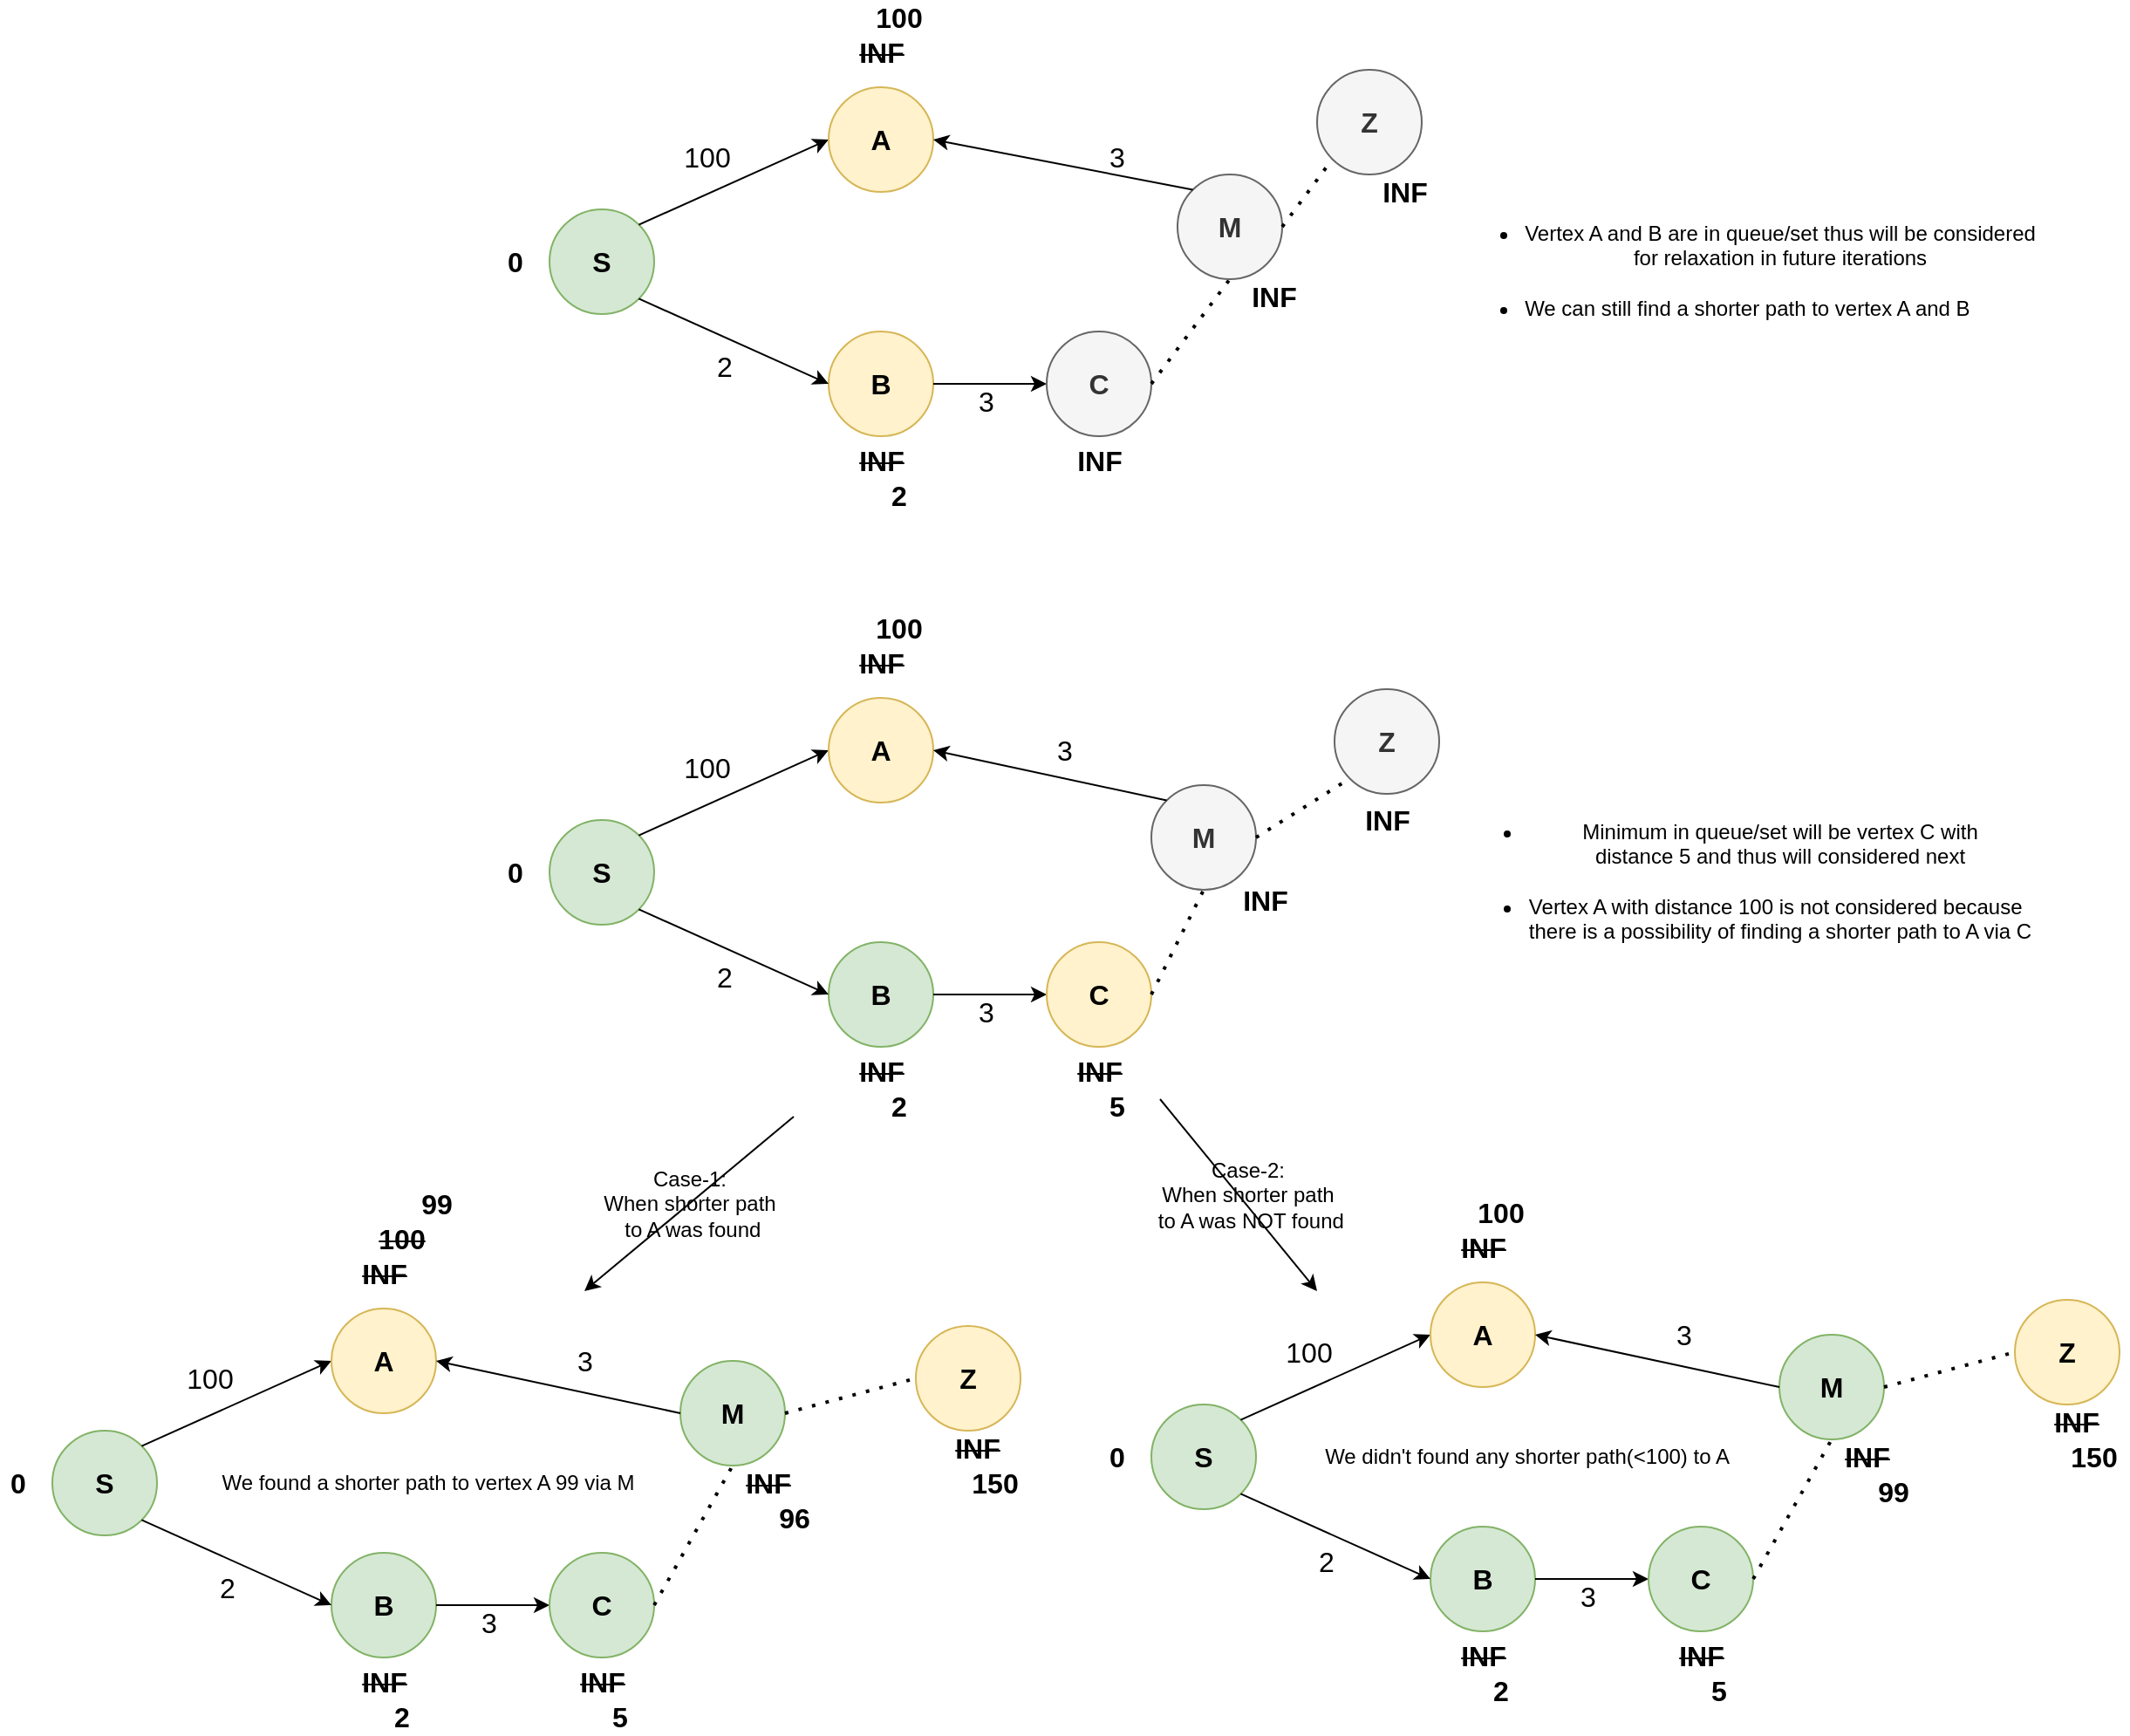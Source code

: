 <mxfile version="14.6.13" type="device"><diagram id="gROyfQwsJnOMAqwaTn8F" name="Page-1"><mxGraphModel dx="2306" dy="672" grid="1" gridSize="10" guides="1" tooltips="1" connect="1" arrows="1" fold="1" page="1" pageScale="1" pageWidth="1169" pageHeight="827" math="0" shadow="0"><root><mxCell id="0"/><mxCell id="1" parent="0"/><mxCell id="u9ddqhP_veYFQRfi7-tI-1" value="&lt;b&gt;&lt;font style=&quot;font-size: 16px&quot;&gt;S&lt;/font&gt;&lt;/b&gt;" style="ellipse;whiteSpace=wrap;html=1;aspect=fixed;fillColor=#d5e8d4;strokeColor=#82b366;" parent="1" vertex="1"><mxGeometry x="240" y="280" width="60" height="60" as="geometry"/></mxCell><mxCell id="u9ddqhP_veYFQRfi7-tI-2" value="" style="endArrow=classic;html=1;exitX=1;exitY=0;exitDx=0;exitDy=0;" parent="1" source="u9ddqhP_veYFQRfi7-tI-1" edge="1"><mxGeometry width="50" height="50" relative="1" as="geometry"><mxPoint x="540" y="430" as="sourcePoint"/><mxPoint x="400" y="240" as="targetPoint"/></mxGeometry></mxCell><mxCell id="u9ddqhP_veYFQRfi7-tI-3" value="&lt;span&gt;&lt;font style=&quot;font-size: 16px&quot;&gt;A&lt;/font&gt;&lt;/span&gt;" style="ellipse;whiteSpace=wrap;html=1;aspect=fixed;fontStyle=1;fillColor=#fff2cc;strokeColor=#d6b656;" parent="1" vertex="1"><mxGeometry x="400" y="210" width="60" height="60" as="geometry"/></mxCell><mxCell id="u9ddqhP_veYFQRfi7-tI-4" value="&lt;font style=&quot;font-size: 16px&quot;&gt;100&lt;/font&gt;" style="text;html=1;align=center;verticalAlign=middle;resizable=0;points=[];autosize=1;strokeColor=none;" parent="1" vertex="1"><mxGeometry x="310" y="240" width="40" height="20" as="geometry"/></mxCell><mxCell id="u9ddqhP_veYFQRfi7-tI-5" value="&lt;b&gt;&lt;font style=&quot;font-size: 16px&quot;&gt;100&lt;/font&gt;&lt;/b&gt;" style="text;html=1;align=center;verticalAlign=middle;resizable=0;points=[];autosize=1;strokeColor=none;" parent="1" vertex="1"><mxGeometry x="420" y="160" width="40" height="20" as="geometry"/></mxCell><mxCell id="u9ddqhP_veYFQRfi7-tI-6" value="&lt;span&gt;&lt;font style=&quot;font-size: 16px&quot;&gt;B&lt;/font&gt;&lt;/span&gt;" style="ellipse;whiteSpace=wrap;html=1;aspect=fixed;fontStyle=1;fillColor=#fff2cc;strokeColor=#d6b656;" parent="1" vertex="1"><mxGeometry x="400" y="350" width="60" height="60" as="geometry"/></mxCell><mxCell id="u9ddqhP_veYFQRfi7-tI-7" value="" style="endArrow=classic;html=1;exitX=1;exitY=1;exitDx=0;exitDy=0;entryX=0;entryY=0.5;entryDx=0;entryDy=0;" parent="1" source="u9ddqhP_veYFQRfi7-tI-1" target="u9ddqhP_veYFQRfi7-tI-6" edge="1"><mxGeometry width="50" height="50" relative="1" as="geometry"><mxPoint x="301.213" y="298.787" as="sourcePoint"/><mxPoint x="390" y="376" as="targetPoint"/></mxGeometry></mxCell><mxCell id="u9ddqhP_veYFQRfi7-tI-8" value="&lt;font style=&quot;font-size: 16px&quot;&gt;2&lt;/font&gt;" style="text;html=1;align=center;verticalAlign=middle;resizable=0;points=[];autosize=1;strokeColor=none;" parent="1" vertex="1"><mxGeometry x="330" y="360" width="20" height="20" as="geometry"/></mxCell><mxCell id="u9ddqhP_veYFQRfi7-tI-9" value="&lt;font style=&quot;font-size: 16px&quot;&gt;&lt;b&gt;2&lt;/b&gt;&lt;/font&gt;" style="text;html=1;align=center;verticalAlign=middle;resizable=0;points=[];autosize=1;strokeColor=none;" parent="1" vertex="1"><mxGeometry x="430" y="434" width="20" height="20" as="geometry"/></mxCell><mxCell id="u9ddqhP_veYFQRfi7-tI-10" value="&lt;b&gt;&lt;font style=&quot;font-size: 16px&quot;&gt;&lt;strike&gt;INF&lt;/strike&gt;&lt;/font&gt;&lt;/b&gt;" style="text;html=1;align=center;verticalAlign=middle;resizable=0;points=[];autosize=1;strokeColor=none;" parent="1" vertex="1"><mxGeometry x="410" y="180" width="40" height="20" as="geometry"/></mxCell><mxCell id="u9ddqhP_veYFQRfi7-tI-11" value="&lt;b&gt;&lt;font style=&quot;font-size: 16px&quot;&gt;&lt;strike&gt;INF&lt;/strike&gt;&lt;/font&gt;&lt;/b&gt;" style="text;html=1;align=center;verticalAlign=middle;resizable=0;points=[];autosize=1;strokeColor=none;" parent="1" vertex="1"><mxGeometry x="410" y="414" width="40" height="20" as="geometry"/></mxCell><mxCell id="u9ddqhP_veYFQRfi7-tI-12" value="&lt;b&gt;&lt;font style=&quot;font-size: 16px&quot;&gt;0&lt;/font&gt;&lt;/b&gt;" style="text;html=1;align=center;verticalAlign=middle;resizable=0;points=[];autosize=1;strokeColor=none;" parent="1" vertex="1"><mxGeometry x="210" y="300" width="20" height="20" as="geometry"/></mxCell><mxCell id="u9ddqhP_veYFQRfi7-tI-13" value="" style="endArrow=classic;html=1;exitX=1;exitY=0.5;exitDx=0;exitDy=0;entryX=0;entryY=0.5;entryDx=0;entryDy=0;" parent="1" source="u9ddqhP_veYFQRfi7-tI-6" target="u9ddqhP_veYFQRfi7-tI-14" edge="1"><mxGeometry width="50" height="50" relative="1" as="geometry"><mxPoint x="301.213" y="341.213" as="sourcePoint"/><mxPoint x="500" y="380" as="targetPoint"/></mxGeometry></mxCell><mxCell id="u9ddqhP_veYFQRfi7-tI-14" value="&lt;span&gt;&lt;font style=&quot;font-size: 16px&quot;&gt;C&lt;/font&gt;&lt;/span&gt;" style="ellipse;whiteSpace=wrap;html=1;aspect=fixed;fontStyle=1;fillColor=#f5f5f5;strokeColor=#666666;fontColor=#333333;" parent="1" vertex="1"><mxGeometry x="525" y="350" width="60" height="60" as="geometry"/></mxCell><mxCell id="u9ddqhP_veYFQRfi7-tI-15" value="&lt;font style=&quot;font-size: 16px&quot;&gt;3&lt;/font&gt;" style="text;html=1;align=center;verticalAlign=middle;resizable=0;points=[];autosize=1;strokeColor=none;" parent="1" vertex="1"><mxGeometry x="480" y="380" width="20" height="20" as="geometry"/></mxCell><mxCell id="u9ddqhP_veYFQRfi7-tI-16" value="&lt;b&gt;&lt;font style=&quot;font-size: 16px&quot;&gt;INF&lt;/font&gt;&lt;/b&gt;" style="text;html=1;align=center;verticalAlign=middle;resizable=0;points=[];autosize=1;strokeColor=none;" parent="1" vertex="1"><mxGeometry x="535" y="414" width="40" height="20" as="geometry"/></mxCell><mxCell id="u9ddqhP_veYFQRfi7-tI-17" value="" style="endArrow=none;dashed=1;html=1;dashPattern=1 3;strokeWidth=2;exitX=1;exitY=0.5;exitDx=0;exitDy=0;entryX=0.5;entryY=1;entryDx=0;entryDy=0;" parent="1" source="u9ddqhP_veYFQRfi7-tI-14" target="u9ddqhP_veYFQRfi7-tI-18" edge="1"><mxGeometry width="50" height="50" relative="1" as="geometry"><mxPoint x="590" y="370" as="sourcePoint"/><mxPoint x="660" y="340" as="targetPoint"/></mxGeometry></mxCell><mxCell id="u9ddqhP_veYFQRfi7-tI-18" value="&lt;span&gt;&lt;font style=&quot;font-size: 16px&quot;&gt;M&lt;/font&gt;&lt;/span&gt;" style="ellipse;whiteSpace=wrap;html=1;aspect=fixed;fontStyle=1;fillColor=#f5f5f5;strokeColor=#666666;fontColor=#333333;" parent="1" vertex="1"><mxGeometry x="600" y="260" width="60" height="60" as="geometry"/></mxCell><mxCell id="u9ddqhP_veYFQRfi7-tI-19" value="" style="endArrow=classic;html=1;exitX=0;exitY=0;exitDx=0;exitDy=0;entryX=1;entryY=0.5;entryDx=0;entryDy=0;" parent="1" source="u9ddqhP_veYFQRfi7-tI-18" target="u9ddqhP_veYFQRfi7-tI-3" edge="1"><mxGeometry width="50" height="50" relative="1" as="geometry"><mxPoint x="301.213" y="298.787" as="sourcePoint"/><mxPoint x="410" y="250" as="targetPoint"/></mxGeometry></mxCell><mxCell id="u9ddqhP_veYFQRfi7-tI-20" value="&lt;b&gt;&lt;font style=&quot;font-size: 16px&quot;&gt;INF&lt;/font&gt;&lt;/b&gt;" style="text;html=1;align=center;verticalAlign=middle;resizable=0;points=[];autosize=1;strokeColor=none;" parent="1" vertex="1"><mxGeometry x="635" y="320" width="40" height="20" as="geometry"/></mxCell><mxCell id="u9ddqhP_veYFQRfi7-tI-21" value="&lt;font style=&quot;font-size: 16px&quot;&gt;3&lt;/font&gt;" style="text;html=1;align=center;verticalAlign=middle;resizable=0;points=[];autosize=1;strokeColor=none;" parent="1" vertex="1"><mxGeometry x="555" y="240" width="20" height="20" as="geometry"/></mxCell><mxCell id="u9ddqhP_veYFQRfi7-tI-22" value="&lt;ul&gt;&lt;li&gt;&lt;span&gt;Vertex A and B are in queue/set thus will be&amp;nbsp;&lt;/span&gt;considered &lt;br&gt;for relaxation in future iterations&lt;br&gt;&lt;br&gt;&lt;/li&gt;&lt;li style=&quot;text-align: left&quot;&gt;We can still find a shorter path to vertex A and B&lt;/li&gt;&lt;/ul&gt;" style="text;html=1;align=center;verticalAlign=middle;resizable=0;points=[];autosize=1;strokeColor=none;" parent="1" vertex="1"><mxGeometry x="750" y="270" width="350" height="90" as="geometry"/></mxCell><mxCell id="Ae0fiMGMvogBtEfK9FNY-1" value="&lt;b&gt;&lt;font style=&quot;font-size: 16px&quot;&gt;S&lt;/font&gt;&lt;/b&gt;" style="ellipse;whiteSpace=wrap;html=1;aspect=fixed;fillColor=#d5e8d4;strokeColor=#82b366;" vertex="1" parent="1"><mxGeometry x="240" y="630" width="60" height="60" as="geometry"/></mxCell><mxCell id="Ae0fiMGMvogBtEfK9FNY-2" value="" style="endArrow=classic;html=1;exitX=1;exitY=0;exitDx=0;exitDy=0;" edge="1" parent="1" source="Ae0fiMGMvogBtEfK9FNY-1"><mxGeometry width="50" height="50" relative="1" as="geometry"><mxPoint x="540" y="780" as="sourcePoint"/><mxPoint x="400" y="590" as="targetPoint"/></mxGeometry></mxCell><mxCell id="Ae0fiMGMvogBtEfK9FNY-3" value="&lt;span&gt;&lt;font style=&quot;font-size: 16px&quot;&gt;A&lt;/font&gt;&lt;/span&gt;" style="ellipse;whiteSpace=wrap;html=1;aspect=fixed;fontStyle=1;fillColor=#fff2cc;strokeColor=#d6b656;" vertex="1" parent="1"><mxGeometry x="400" y="560" width="60" height="60" as="geometry"/></mxCell><mxCell id="Ae0fiMGMvogBtEfK9FNY-4" value="&lt;font style=&quot;font-size: 16px&quot;&gt;100&lt;/font&gt;" style="text;html=1;align=center;verticalAlign=middle;resizable=0;points=[];autosize=1;strokeColor=none;" vertex="1" parent="1"><mxGeometry x="310" y="590" width="40" height="20" as="geometry"/></mxCell><mxCell id="Ae0fiMGMvogBtEfK9FNY-5" value="&lt;b&gt;&lt;font style=&quot;font-size: 16px&quot;&gt;100&lt;/font&gt;&lt;/b&gt;" style="text;html=1;align=center;verticalAlign=middle;resizable=0;points=[];autosize=1;strokeColor=none;" vertex="1" parent="1"><mxGeometry x="420" y="510" width="40" height="20" as="geometry"/></mxCell><mxCell id="Ae0fiMGMvogBtEfK9FNY-6" value="&lt;span&gt;&lt;font style=&quot;font-size: 16px&quot;&gt;B&lt;/font&gt;&lt;/span&gt;" style="ellipse;whiteSpace=wrap;html=1;aspect=fixed;fontStyle=1;fillColor=#d5e8d4;strokeColor=#82b366;" vertex="1" parent="1"><mxGeometry x="400" y="700" width="60" height="60" as="geometry"/></mxCell><mxCell id="Ae0fiMGMvogBtEfK9FNY-7" value="" style="endArrow=classic;html=1;exitX=1;exitY=1;exitDx=0;exitDy=0;entryX=0;entryY=0.5;entryDx=0;entryDy=0;" edge="1" parent="1" source="Ae0fiMGMvogBtEfK9FNY-1" target="Ae0fiMGMvogBtEfK9FNY-6"><mxGeometry width="50" height="50" relative="1" as="geometry"><mxPoint x="301.213" y="648.787" as="sourcePoint"/><mxPoint x="390" y="726" as="targetPoint"/></mxGeometry></mxCell><mxCell id="Ae0fiMGMvogBtEfK9FNY-8" value="&lt;font style=&quot;font-size: 16px&quot;&gt;2&lt;/font&gt;" style="text;html=1;align=center;verticalAlign=middle;resizable=0;points=[];autosize=1;strokeColor=none;" vertex="1" parent="1"><mxGeometry x="330" y="710" width="20" height="20" as="geometry"/></mxCell><mxCell id="Ae0fiMGMvogBtEfK9FNY-9" value="&lt;font style=&quot;font-size: 16px&quot;&gt;&lt;b&gt;2&lt;/b&gt;&lt;/font&gt;" style="text;html=1;align=center;verticalAlign=middle;resizable=0;points=[];autosize=1;strokeColor=none;" vertex="1" parent="1"><mxGeometry x="430" y="784" width="20" height="20" as="geometry"/></mxCell><mxCell id="Ae0fiMGMvogBtEfK9FNY-10" value="&lt;b&gt;&lt;font style=&quot;font-size: 16px&quot;&gt;&lt;strike&gt;INF&lt;/strike&gt;&lt;/font&gt;&lt;/b&gt;" style="text;html=1;align=center;verticalAlign=middle;resizable=0;points=[];autosize=1;strokeColor=none;" vertex="1" parent="1"><mxGeometry x="410" y="530" width="40" height="20" as="geometry"/></mxCell><mxCell id="Ae0fiMGMvogBtEfK9FNY-11" value="&lt;b&gt;&lt;font style=&quot;font-size: 16px&quot;&gt;&lt;strike&gt;INF&lt;/strike&gt;&lt;/font&gt;&lt;/b&gt;" style="text;html=1;align=center;verticalAlign=middle;resizable=0;points=[];autosize=1;strokeColor=none;" vertex="1" parent="1"><mxGeometry x="410" y="764" width="40" height="20" as="geometry"/></mxCell><mxCell id="Ae0fiMGMvogBtEfK9FNY-12" value="&lt;b&gt;&lt;font style=&quot;font-size: 16px&quot;&gt;0&lt;/font&gt;&lt;/b&gt;" style="text;html=1;align=center;verticalAlign=middle;resizable=0;points=[];autosize=1;strokeColor=none;" vertex="1" parent="1"><mxGeometry x="210" y="650" width="20" height="20" as="geometry"/></mxCell><mxCell id="Ae0fiMGMvogBtEfK9FNY-13" value="" style="endArrow=classic;html=1;exitX=1;exitY=0.5;exitDx=0;exitDy=0;entryX=0;entryY=0.5;entryDx=0;entryDy=0;" edge="1" parent="1" source="Ae0fiMGMvogBtEfK9FNY-6" target="Ae0fiMGMvogBtEfK9FNY-14"><mxGeometry width="50" height="50" relative="1" as="geometry"><mxPoint x="301.213" y="691.213" as="sourcePoint"/><mxPoint x="500" y="730" as="targetPoint"/></mxGeometry></mxCell><mxCell id="Ae0fiMGMvogBtEfK9FNY-14" value="&lt;span&gt;&lt;font style=&quot;font-size: 16px&quot;&gt;C&lt;/font&gt;&lt;/span&gt;" style="ellipse;whiteSpace=wrap;html=1;aspect=fixed;fontStyle=1;fillColor=#fff2cc;strokeColor=#d6b656;" vertex="1" parent="1"><mxGeometry x="525" y="700" width="60" height="60" as="geometry"/></mxCell><mxCell id="Ae0fiMGMvogBtEfK9FNY-15" value="&lt;font style=&quot;font-size: 16px&quot;&gt;3&lt;/font&gt;" style="text;html=1;align=center;verticalAlign=middle;resizable=0;points=[];autosize=1;strokeColor=none;" vertex="1" parent="1"><mxGeometry x="480" y="730" width="20" height="20" as="geometry"/></mxCell><mxCell id="Ae0fiMGMvogBtEfK9FNY-16" value="&lt;b&gt;&lt;font style=&quot;font-size: 16px&quot;&gt;&lt;strike&gt;INF&lt;/strike&gt;&lt;/font&gt;&lt;/b&gt;" style="text;html=1;align=center;verticalAlign=middle;resizable=0;points=[];autosize=1;strokeColor=none;" vertex="1" parent="1"><mxGeometry x="535" y="764" width="40" height="20" as="geometry"/></mxCell><mxCell id="Ae0fiMGMvogBtEfK9FNY-17" value="" style="endArrow=none;dashed=1;html=1;dashPattern=1 3;strokeWidth=2;exitX=1;exitY=0.5;exitDx=0;exitDy=0;entryX=0.5;entryY=1;entryDx=0;entryDy=0;" edge="1" parent="1" source="Ae0fiMGMvogBtEfK9FNY-14" target="Ae0fiMGMvogBtEfK9FNY-18"><mxGeometry width="50" height="50" relative="1" as="geometry"><mxPoint x="590" y="720" as="sourcePoint"/><mxPoint x="660" y="690" as="targetPoint"/></mxGeometry></mxCell><mxCell id="Ae0fiMGMvogBtEfK9FNY-18" value="&lt;span&gt;&lt;font style=&quot;font-size: 16px&quot;&gt;M&lt;/font&gt;&lt;/span&gt;" style="ellipse;whiteSpace=wrap;html=1;aspect=fixed;fontStyle=1;fillColor=#f5f5f5;strokeColor=#666666;fontColor=#333333;" vertex="1" parent="1"><mxGeometry x="585" y="610" width="60" height="60" as="geometry"/></mxCell><mxCell id="Ae0fiMGMvogBtEfK9FNY-19" value="" style="endArrow=classic;html=1;exitX=0;exitY=0;exitDx=0;exitDy=0;entryX=1;entryY=0.5;entryDx=0;entryDy=0;" edge="1" parent="1" source="Ae0fiMGMvogBtEfK9FNY-18" target="Ae0fiMGMvogBtEfK9FNY-3"><mxGeometry width="50" height="50" relative="1" as="geometry"><mxPoint x="301.213" y="648.787" as="sourcePoint"/><mxPoint x="410" y="600" as="targetPoint"/></mxGeometry></mxCell><mxCell id="Ae0fiMGMvogBtEfK9FNY-20" value="&lt;b&gt;&lt;font style=&quot;font-size: 16px&quot;&gt;INF&lt;/font&gt;&lt;/b&gt;" style="text;html=1;align=center;verticalAlign=middle;resizable=0;points=[];autosize=1;strokeColor=none;" vertex="1" parent="1"><mxGeometry x="700" y="620" width="40" height="20" as="geometry"/></mxCell><mxCell id="Ae0fiMGMvogBtEfK9FNY-21" value="&lt;font style=&quot;font-size: 16px&quot;&gt;3&lt;/font&gt;" style="text;html=1;align=center;verticalAlign=middle;resizable=0;points=[];autosize=1;strokeColor=none;" vertex="1" parent="1"><mxGeometry x="525" y="580" width="20" height="20" as="geometry"/></mxCell><mxCell id="Ae0fiMGMvogBtEfK9FNY-22" value="&lt;ul&gt;&lt;li&gt;Minimum in queue/set will be vertex C with&lt;br&gt;distance 5 and thus will considered next&lt;br&gt;&lt;br&gt;&lt;/li&gt;&lt;li style=&quot;text-align: left&quot;&gt;Vertex A with distance 100 is not considered because&lt;br&gt;there is a possibility of finding a shorter path to A via C&lt;/li&gt;&lt;/ul&gt;" style="text;html=1;align=center;verticalAlign=middle;resizable=0;points=[];autosize=1;strokeColor=none;" vertex="1" parent="1"><mxGeometry x="755" y="615" width="340" height="100" as="geometry"/></mxCell><mxCell id="Ae0fiMGMvogBtEfK9FNY-23" value="&lt;font style=&quot;font-size: 16px&quot;&gt;&lt;b&gt;5&lt;/b&gt;&lt;/font&gt;" style="text;html=1;align=center;verticalAlign=middle;resizable=0;points=[];autosize=1;strokeColor=none;" vertex="1" parent="1"><mxGeometry x="555" y="784" width="20" height="20" as="geometry"/></mxCell><mxCell id="Ae0fiMGMvogBtEfK9FNY-24" value="&lt;b&gt;&lt;font style=&quot;font-size: 16px&quot;&gt;S&lt;/font&gt;&lt;/b&gt;" style="ellipse;whiteSpace=wrap;html=1;aspect=fixed;fillColor=#d5e8d4;strokeColor=#82b366;" vertex="1" parent="1"><mxGeometry x="-45" y="980" width="60" height="60" as="geometry"/></mxCell><mxCell id="Ae0fiMGMvogBtEfK9FNY-25" value="" style="endArrow=classic;html=1;exitX=1;exitY=0;exitDx=0;exitDy=0;" edge="1" parent="1" source="Ae0fiMGMvogBtEfK9FNY-24"><mxGeometry width="50" height="50" relative="1" as="geometry"><mxPoint x="255" y="1130" as="sourcePoint"/><mxPoint x="115" y="940" as="targetPoint"/></mxGeometry></mxCell><mxCell id="Ae0fiMGMvogBtEfK9FNY-26" value="&lt;span&gt;&lt;font style=&quot;font-size: 16px&quot;&gt;A&lt;/font&gt;&lt;/span&gt;" style="ellipse;whiteSpace=wrap;html=1;aspect=fixed;fontStyle=1;fillColor=#fff2cc;strokeColor=#d6b656;" vertex="1" parent="1"><mxGeometry x="115" y="910" width="60" height="60" as="geometry"/></mxCell><mxCell id="Ae0fiMGMvogBtEfK9FNY-27" value="&lt;font style=&quot;font-size: 16px&quot;&gt;100&lt;/font&gt;" style="text;html=1;align=center;verticalAlign=middle;resizable=0;points=[];autosize=1;strokeColor=none;" vertex="1" parent="1"><mxGeometry x="25" y="940" width="40" height="20" as="geometry"/></mxCell><mxCell id="Ae0fiMGMvogBtEfK9FNY-28" value="&lt;b&gt;&lt;font style=&quot;font-size: 16px&quot;&gt;&lt;strike&gt;100&lt;/strike&gt;&lt;/font&gt;&lt;/b&gt;" style="text;html=1;align=center;verticalAlign=middle;resizable=0;points=[];autosize=1;strokeColor=none;" vertex="1" parent="1"><mxGeometry x="135" y="860" width="40" height="20" as="geometry"/></mxCell><mxCell id="Ae0fiMGMvogBtEfK9FNY-29" value="&lt;span&gt;&lt;font style=&quot;font-size: 16px&quot;&gt;B&lt;/font&gt;&lt;/span&gt;" style="ellipse;whiteSpace=wrap;html=1;aspect=fixed;fontStyle=1;fillColor=#d5e8d4;strokeColor=#82b366;" vertex="1" parent="1"><mxGeometry x="115" y="1050" width="60" height="60" as="geometry"/></mxCell><mxCell id="Ae0fiMGMvogBtEfK9FNY-30" value="" style="endArrow=classic;html=1;exitX=1;exitY=1;exitDx=0;exitDy=0;entryX=0;entryY=0.5;entryDx=0;entryDy=0;" edge="1" parent="1" source="Ae0fiMGMvogBtEfK9FNY-24" target="Ae0fiMGMvogBtEfK9FNY-29"><mxGeometry width="50" height="50" relative="1" as="geometry"><mxPoint x="16.213" y="998.787" as="sourcePoint"/><mxPoint x="105" y="1076" as="targetPoint"/></mxGeometry></mxCell><mxCell id="Ae0fiMGMvogBtEfK9FNY-31" value="&lt;font style=&quot;font-size: 16px&quot;&gt;2&lt;/font&gt;" style="text;html=1;align=center;verticalAlign=middle;resizable=0;points=[];autosize=1;strokeColor=none;" vertex="1" parent="1"><mxGeometry x="45" y="1060" width="20" height="20" as="geometry"/></mxCell><mxCell id="Ae0fiMGMvogBtEfK9FNY-32" value="&lt;font style=&quot;font-size: 16px&quot;&gt;&lt;b&gt;2&lt;/b&gt;&lt;/font&gt;" style="text;html=1;align=center;verticalAlign=middle;resizable=0;points=[];autosize=1;strokeColor=none;" vertex="1" parent="1"><mxGeometry x="145" y="1134" width="20" height="20" as="geometry"/></mxCell><mxCell id="Ae0fiMGMvogBtEfK9FNY-33" value="&lt;b&gt;&lt;font style=&quot;font-size: 16px&quot;&gt;&lt;strike&gt;INF&lt;/strike&gt;&lt;/font&gt;&lt;/b&gt;" style="text;html=1;align=center;verticalAlign=middle;resizable=0;points=[];autosize=1;strokeColor=none;" vertex="1" parent="1"><mxGeometry x="125" y="880" width="40" height="20" as="geometry"/></mxCell><mxCell id="Ae0fiMGMvogBtEfK9FNY-34" value="&lt;b&gt;&lt;font style=&quot;font-size: 16px&quot;&gt;&lt;strike&gt;INF&lt;/strike&gt;&lt;/font&gt;&lt;/b&gt;" style="text;html=1;align=center;verticalAlign=middle;resizable=0;points=[];autosize=1;strokeColor=none;" vertex="1" parent="1"><mxGeometry x="125" y="1114" width="40" height="20" as="geometry"/></mxCell><mxCell id="Ae0fiMGMvogBtEfK9FNY-35" value="&lt;b&gt;&lt;font style=&quot;font-size: 16px&quot;&gt;0&lt;/font&gt;&lt;/b&gt;" style="text;html=1;align=center;verticalAlign=middle;resizable=0;points=[];autosize=1;strokeColor=none;" vertex="1" parent="1"><mxGeometry x="-75" y="1000" width="20" height="20" as="geometry"/></mxCell><mxCell id="Ae0fiMGMvogBtEfK9FNY-36" value="" style="endArrow=classic;html=1;exitX=1;exitY=0.5;exitDx=0;exitDy=0;entryX=0;entryY=0.5;entryDx=0;entryDy=0;" edge="1" parent="1" source="Ae0fiMGMvogBtEfK9FNY-29" target="Ae0fiMGMvogBtEfK9FNY-37"><mxGeometry width="50" height="50" relative="1" as="geometry"><mxPoint x="16.213" y="1041.213" as="sourcePoint"/><mxPoint x="215" y="1080" as="targetPoint"/></mxGeometry></mxCell><mxCell id="Ae0fiMGMvogBtEfK9FNY-37" value="&lt;span&gt;&lt;font style=&quot;font-size: 16px&quot;&gt;C&lt;/font&gt;&lt;/span&gt;" style="ellipse;whiteSpace=wrap;html=1;aspect=fixed;fontStyle=1;fillColor=#d5e8d4;strokeColor=#82b366;" vertex="1" parent="1"><mxGeometry x="240" y="1050" width="60" height="60" as="geometry"/></mxCell><mxCell id="Ae0fiMGMvogBtEfK9FNY-38" value="&lt;font style=&quot;font-size: 16px&quot;&gt;3&lt;/font&gt;" style="text;html=1;align=center;verticalAlign=middle;resizable=0;points=[];autosize=1;strokeColor=none;" vertex="1" parent="1"><mxGeometry x="195" y="1080" width="20" height="20" as="geometry"/></mxCell><mxCell id="Ae0fiMGMvogBtEfK9FNY-39" value="&lt;b&gt;&lt;font style=&quot;font-size: 16px&quot;&gt;&lt;strike&gt;INF&lt;/strike&gt;&lt;/font&gt;&lt;/b&gt;" style="text;html=1;align=center;verticalAlign=middle;resizable=0;points=[];autosize=1;strokeColor=none;" vertex="1" parent="1"><mxGeometry x="250" y="1114" width="40" height="20" as="geometry"/></mxCell><mxCell id="Ae0fiMGMvogBtEfK9FNY-40" value="" style="endArrow=none;dashed=1;html=1;dashPattern=1 3;strokeWidth=2;exitX=1;exitY=0.5;exitDx=0;exitDy=0;entryX=0.5;entryY=1;entryDx=0;entryDy=0;" edge="1" parent="1" source="Ae0fiMGMvogBtEfK9FNY-37" target="Ae0fiMGMvogBtEfK9FNY-41"><mxGeometry width="50" height="50" relative="1" as="geometry"><mxPoint x="305" y="1070" as="sourcePoint"/><mxPoint x="315" y="1073" as="targetPoint"/></mxGeometry></mxCell><mxCell id="Ae0fiMGMvogBtEfK9FNY-41" value="&lt;span&gt;&lt;font style=&quot;font-size: 16px&quot;&gt;M&lt;/font&gt;&lt;/span&gt;" style="ellipse;whiteSpace=wrap;html=1;aspect=fixed;fontStyle=1;fillColor=#d5e8d4;strokeColor=#82b366;" vertex="1" parent="1"><mxGeometry x="315" y="940" width="60" height="60" as="geometry"/></mxCell><mxCell id="Ae0fiMGMvogBtEfK9FNY-42" value="" style="endArrow=classic;html=1;exitX=0;exitY=0.5;exitDx=0;exitDy=0;entryX=1;entryY=0.5;entryDx=0;entryDy=0;" edge="1" parent="1" source="Ae0fiMGMvogBtEfK9FNY-41" target="Ae0fiMGMvogBtEfK9FNY-26"><mxGeometry width="50" height="50" relative="1" as="geometry"><mxPoint x="16.213" y="998.787" as="sourcePoint"/><mxPoint x="125" y="950" as="targetPoint"/></mxGeometry></mxCell><mxCell id="Ae0fiMGMvogBtEfK9FNY-43" value="&lt;b&gt;&lt;font style=&quot;font-size: 16px&quot;&gt;&lt;strike&gt;INF&lt;/strike&gt;&lt;/font&gt;&lt;/b&gt;" style="text;html=1;align=center;verticalAlign=middle;resizable=0;points=[];autosize=1;strokeColor=none;" vertex="1" parent="1"><mxGeometry x="345" y="1000" width="40" height="20" as="geometry"/></mxCell><mxCell id="Ae0fiMGMvogBtEfK9FNY-44" value="&lt;font style=&quot;font-size: 16px&quot;&gt;3&lt;/font&gt;" style="text;html=1;align=center;verticalAlign=middle;resizable=0;points=[];autosize=1;strokeColor=none;" vertex="1" parent="1"><mxGeometry x="250" y="930" width="20" height="20" as="geometry"/></mxCell><mxCell id="Ae0fiMGMvogBtEfK9FNY-45" value="&lt;span style=&quot;text-align: left&quot;&gt;We found a shorter path to vertex A 99 via M&lt;/span&gt;" style="text;html=1;align=center;verticalAlign=middle;resizable=0;points=[];autosize=1;strokeColor=none;" vertex="1" parent="1"><mxGeometry x="45" y="1000" width="250" height="20" as="geometry"/></mxCell><mxCell id="Ae0fiMGMvogBtEfK9FNY-46" value="&lt;font style=&quot;font-size: 16px&quot;&gt;&lt;b&gt;5&lt;/b&gt;&lt;/font&gt;" style="text;html=1;align=center;verticalAlign=middle;resizable=0;points=[];autosize=1;strokeColor=none;" vertex="1" parent="1"><mxGeometry x="270" y="1134" width="20" height="20" as="geometry"/></mxCell><mxCell id="Ae0fiMGMvogBtEfK9FNY-47" value="&lt;font style=&quot;font-size: 16px&quot;&gt;&lt;b&gt;96&lt;/b&gt;&lt;/font&gt;" style="text;html=1;align=center;verticalAlign=middle;resizable=0;points=[];autosize=1;strokeColor=none;" vertex="1" parent="1"><mxGeometry x="365" y="1020" width="30" height="20" as="geometry"/></mxCell><mxCell id="Ae0fiMGMvogBtEfK9FNY-48" value="" style="endArrow=none;dashed=1;html=1;dashPattern=1 3;strokeWidth=2;exitX=1;exitY=0.5;exitDx=0;exitDy=0;entryX=0;entryY=0.5;entryDx=0;entryDy=0;" edge="1" parent="1" source="Ae0fiMGMvogBtEfK9FNY-41" target="Ae0fiMGMvogBtEfK9FNY-49"><mxGeometry width="50" height="50" relative="1" as="geometry"><mxPoint x="310" y="1090" as="sourcePoint"/><mxPoint x="485" y="1003" as="targetPoint"/></mxGeometry></mxCell><mxCell id="Ae0fiMGMvogBtEfK9FNY-49" value="&lt;span&gt;&lt;font style=&quot;font-size: 16px&quot;&gt;Z&lt;/font&gt;&lt;/span&gt;" style="ellipse;whiteSpace=wrap;html=1;aspect=fixed;fontStyle=1;fillColor=#fff2cc;strokeColor=#d6b656;" vertex="1" parent="1"><mxGeometry x="450" y="920" width="60" height="60" as="geometry"/></mxCell><mxCell id="Ae0fiMGMvogBtEfK9FNY-50" value="&lt;b&gt;&lt;font style=&quot;font-size: 16px&quot;&gt;&lt;strike&gt;INF&lt;/strike&gt;&lt;/font&gt;&lt;/b&gt;" style="text;html=1;align=center;verticalAlign=middle;resizable=0;points=[];autosize=1;strokeColor=none;" vertex="1" parent="1"><mxGeometry x="465" y="980" width="40" height="20" as="geometry"/></mxCell><mxCell id="Ae0fiMGMvogBtEfK9FNY-51" value="" style="endArrow=none;dashed=1;html=1;dashPattern=1 3;strokeWidth=2;exitX=1;exitY=0.5;exitDx=0;exitDy=0;entryX=0;entryY=1;entryDx=0;entryDy=0;" edge="1" parent="1" target="Ae0fiMGMvogBtEfK9FNY-52" source="Ae0fiMGMvogBtEfK9FNY-18"><mxGeometry width="50" height="50" relative="1" as="geometry"><mxPoint x="680" y="632" as="sourcePoint"/><mxPoint x="760" y="629" as="targetPoint"/></mxGeometry></mxCell><mxCell id="Ae0fiMGMvogBtEfK9FNY-52" value="&lt;span&gt;&lt;font style=&quot;font-size: 16px&quot;&gt;Z&lt;/font&gt;&lt;/span&gt;" style="ellipse;whiteSpace=wrap;html=1;aspect=fixed;fontStyle=1;fillColor=#f5f5f5;strokeColor=#666666;fontColor=#333333;" vertex="1" parent="1"><mxGeometry x="690" y="555" width="60" height="60" as="geometry"/></mxCell><mxCell id="Ae0fiMGMvogBtEfK9FNY-54" value="&lt;b&gt;&lt;font style=&quot;font-size: 16px&quot;&gt;INF&lt;/font&gt;&lt;/b&gt;" style="text;html=1;align=center;verticalAlign=middle;resizable=0;points=[];autosize=1;strokeColor=none;" vertex="1" parent="1"><mxGeometry x="630" y="666" width="40" height="20" as="geometry"/></mxCell><mxCell id="Ae0fiMGMvogBtEfK9FNY-55" value="&lt;b&gt;&lt;font style=&quot;font-size: 16px&quot;&gt;INF&lt;/font&gt;&lt;/b&gt;" style="text;html=1;align=center;verticalAlign=middle;resizable=0;points=[];autosize=1;strokeColor=none;" vertex="1" parent="1"><mxGeometry x="710" y="260" width="40" height="20" as="geometry"/></mxCell><mxCell id="Ae0fiMGMvogBtEfK9FNY-56" value="" style="endArrow=none;dashed=1;html=1;dashPattern=1 3;strokeWidth=2;exitX=1;exitY=0.5;exitDx=0;exitDy=0;entryX=0;entryY=1;entryDx=0;entryDy=0;" edge="1" parent="1" target="Ae0fiMGMvogBtEfK9FNY-57" source="u9ddqhP_veYFQRfi7-tI-18"><mxGeometry width="50" height="50" relative="1" as="geometry"><mxPoint x="675" y="285" as="sourcePoint"/><mxPoint x="797.5" y="254" as="targetPoint"/></mxGeometry></mxCell><mxCell id="Ae0fiMGMvogBtEfK9FNY-57" value="&lt;span&gt;&lt;font style=&quot;font-size: 16px&quot;&gt;Z&lt;/font&gt;&lt;/span&gt;" style="ellipse;whiteSpace=wrap;html=1;aspect=fixed;fontStyle=1;fillColor=#f5f5f5;strokeColor=#666666;fontColor=#333333;" vertex="1" parent="1"><mxGeometry x="680" y="200" width="60" height="60" as="geometry"/></mxCell><mxCell id="Ae0fiMGMvogBtEfK9FNY-58" value="&lt;font style=&quot;font-size: 16px&quot;&gt;&lt;b&gt;150&lt;/b&gt;&lt;/font&gt;" style="text;html=1;align=center;verticalAlign=middle;resizable=0;points=[];autosize=1;strokeColor=none;" vertex="1" parent="1"><mxGeometry x="475" y="1000" width="40" height="20" as="geometry"/></mxCell><mxCell id="Ae0fiMGMvogBtEfK9FNY-59" value="&lt;b&gt;&lt;font style=&quot;font-size: 16px&quot;&gt;99&lt;/font&gt;&lt;/b&gt;" style="text;html=1;align=center;verticalAlign=middle;resizable=0;points=[];autosize=1;strokeColor=none;" vertex="1" parent="1"><mxGeometry x="160" y="840" width="30" height="20" as="geometry"/></mxCell><mxCell id="Ae0fiMGMvogBtEfK9FNY-60" value="" style="endArrow=classic;html=1;" edge="1" parent="1"><mxGeometry width="50" height="50" relative="1" as="geometry"><mxPoint x="380" y="800" as="sourcePoint"/><mxPoint x="260" y="900" as="targetPoint"/></mxGeometry></mxCell><mxCell id="Ae0fiMGMvogBtEfK9FNY-61" value="Case-1: &lt;br&gt;When shorter path&lt;br&gt;&amp;nbsp;to A was found" style="text;html=1;align=center;verticalAlign=middle;resizable=0;points=[];autosize=1;strokeColor=none;" vertex="1" parent="1"><mxGeometry x="265" y="825" width="110" height="50" as="geometry"/></mxCell><mxCell id="Ae0fiMGMvogBtEfK9FNY-62" value="" style="endArrow=classic;html=1;" edge="1" parent="1"><mxGeometry width="50" height="50" relative="1" as="geometry"><mxPoint x="590" y="790" as="sourcePoint"/><mxPoint x="680" y="900" as="targetPoint"/></mxGeometry></mxCell><mxCell id="Ae0fiMGMvogBtEfK9FNY-63" value="Case-2: &lt;br&gt;When shorter path&lt;br&gt;&amp;nbsp;to A was NOT found" style="text;html=1;align=center;verticalAlign=middle;resizable=0;points=[];autosize=1;strokeColor=none;" vertex="1" parent="1"><mxGeometry x="575" y="820" width="130" height="50" as="geometry"/></mxCell><mxCell id="Ae0fiMGMvogBtEfK9FNY-64" value="&lt;b&gt;&lt;font style=&quot;font-size: 16px&quot;&gt;S&lt;/font&gt;&lt;/b&gt;" style="ellipse;whiteSpace=wrap;html=1;aspect=fixed;fillColor=#d5e8d4;strokeColor=#82b366;" vertex="1" parent="1"><mxGeometry x="585" y="965" width="60" height="60" as="geometry"/></mxCell><mxCell id="Ae0fiMGMvogBtEfK9FNY-65" value="" style="endArrow=classic;html=1;exitX=1;exitY=0;exitDx=0;exitDy=0;" edge="1" parent="1" source="Ae0fiMGMvogBtEfK9FNY-64"><mxGeometry width="50" height="50" relative="1" as="geometry"><mxPoint x="885" y="1115" as="sourcePoint"/><mxPoint x="745" y="925" as="targetPoint"/></mxGeometry></mxCell><mxCell id="Ae0fiMGMvogBtEfK9FNY-66" value="&lt;span&gt;&lt;font style=&quot;font-size: 16px&quot;&gt;A&lt;/font&gt;&lt;/span&gt;" style="ellipse;whiteSpace=wrap;html=1;aspect=fixed;fontStyle=1;fillColor=#fff2cc;strokeColor=#d6b656;" vertex="1" parent="1"><mxGeometry x="745" y="895" width="60" height="60" as="geometry"/></mxCell><mxCell id="Ae0fiMGMvogBtEfK9FNY-67" value="&lt;font style=&quot;font-size: 16px&quot;&gt;100&lt;/font&gt;" style="text;html=1;align=center;verticalAlign=middle;resizable=0;points=[];autosize=1;strokeColor=none;" vertex="1" parent="1"><mxGeometry x="655" y="925" width="40" height="20" as="geometry"/></mxCell><mxCell id="Ae0fiMGMvogBtEfK9FNY-68" value="&lt;b&gt;&lt;font style=&quot;font-size: 16px&quot;&gt;100&lt;/font&gt;&lt;/b&gt;" style="text;html=1;align=center;verticalAlign=middle;resizable=0;points=[];autosize=1;strokeColor=none;" vertex="1" parent="1"><mxGeometry x="765" y="845" width="40" height="20" as="geometry"/></mxCell><mxCell id="Ae0fiMGMvogBtEfK9FNY-69" value="&lt;span&gt;&lt;font style=&quot;font-size: 16px&quot;&gt;B&lt;/font&gt;&lt;/span&gt;" style="ellipse;whiteSpace=wrap;html=1;aspect=fixed;fontStyle=1;fillColor=#d5e8d4;strokeColor=#82b366;" vertex="1" parent="1"><mxGeometry x="745" y="1035" width="60" height="60" as="geometry"/></mxCell><mxCell id="Ae0fiMGMvogBtEfK9FNY-70" value="" style="endArrow=classic;html=1;exitX=1;exitY=1;exitDx=0;exitDy=0;entryX=0;entryY=0.5;entryDx=0;entryDy=0;" edge="1" parent="1" source="Ae0fiMGMvogBtEfK9FNY-64" target="Ae0fiMGMvogBtEfK9FNY-69"><mxGeometry width="50" height="50" relative="1" as="geometry"><mxPoint x="646.213" y="983.787" as="sourcePoint"/><mxPoint x="735" y="1061" as="targetPoint"/></mxGeometry></mxCell><mxCell id="Ae0fiMGMvogBtEfK9FNY-71" value="&lt;font style=&quot;font-size: 16px&quot;&gt;2&lt;/font&gt;" style="text;html=1;align=center;verticalAlign=middle;resizable=0;points=[];autosize=1;strokeColor=none;" vertex="1" parent="1"><mxGeometry x="675" y="1045" width="20" height="20" as="geometry"/></mxCell><mxCell id="Ae0fiMGMvogBtEfK9FNY-72" value="&lt;font style=&quot;font-size: 16px&quot;&gt;&lt;b&gt;2&lt;/b&gt;&lt;/font&gt;" style="text;html=1;align=center;verticalAlign=middle;resizable=0;points=[];autosize=1;strokeColor=none;" vertex="1" parent="1"><mxGeometry x="775" y="1119" width="20" height="20" as="geometry"/></mxCell><mxCell id="Ae0fiMGMvogBtEfK9FNY-73" value="&lt;b&gt;&lt;font style=&quot;font-size: 16px&quot;&gt;&lt;strike&gt;INF&lt;/strike&gt;&lt;/font&gt;&lt;/b&gt;" style="text;html=1;align=center;verticalAlign=middle;resizable=0;points=[];autosize=1;strokeColor=none;" vertex="1" parent="1"><mxGeometry x="755" y="865" width="40" height="20" as="geometry"/></mxCell><mxCell id="Ae0fiMGMvogBtEfK9FNY-74" value="&lt;b&gt;&lt;font style=&quot;font-size: 16px&quot;&gt;&lt;strike&gt;INF&lt;/strike&gt;&lt;/font&gt;&lt;/b&gt;" style="text;html=1;align=center;verticalAlign=middle;resizable=0;points=[];autosize=1;strokeColor=none;" vertex="1" parent="1"><mxGeometry x="755" y="1099" width="40" height="20" as="geometry"/></mxCell><mxCell id="Ae0fiMGMvogBtEfK9FNY-75" value="&lt;b&gt;&lt;font style=&quot;font-size: 16px&quot;&gt;0&lt;/font&gt;&lt;/b&gt;" style="text;html=1;align=center;verticalAlign=middle;resizable=0;points=[];autosize=1;strokeColor=none;" vertex="1" parent="1"><mxGeometry x="555" y="985" width="20" height="20" as="geometry"/></mxCell><mxCell id="Ae0fiMGMvogBtEfK9FNY-76" value="" style="endArrow=classic;html=1;exitX=1;exitY=0.5;exitDx=0;exitDy=0;entryX=0;entryY=0.5;entryDx=0;entryDy=0;" edge="1" parent="1" source="Ae0fiMGMvogBtEfK9FNY-69" target="Ae0fiMGMvogBtEfK9FNY-77"><mxGeometry width="50" height="50" relative="1" as="geometry"><mxPoint x="646.213" y="1026.213" as="sourcePoint"/><mxPoint x="845" y="1065" as="targetPoint"/></mxGeometry></mxCell><mxCell id="Ae0fiMGMvogBtEfK9FNY-77" value="&lt;span&gt;&lt;font style=&quot;font-size: 16px&quot;&gt;C&lt;/font&gt;&lt;/span&gt;" style="ellipse;whiteSpace=wrap;html=1;aspect=fixed;fontStyle=1;fillColor=#d5e8d4;strokeColor=#82b366;" vertex="1" parent="1"><mxGeometry x="870" y="1035" width="60" height="60" as="geometry"/></mxCell><mxCell id="Ae0fiMGMvogBtEfK9FNY-78" value="&lt;font style=&quot;font-size: 16px&quot;&gt;3&lt;/font&gt;" style="text;html=1;align=center;verticalAlign=middle;resizable=0;points=[];autosize=1;strokeColor=none;" vertex="1" parent="1"><mxGeometry x="825" y="1065" width="20" height="20" as="geometry"/></mxCell><mxCell id="Ae0fiMGMvogBtEfK9FNY-79" value="&lt;b&gt;&lt;font style=&quot;font-size: 16px&quot;&gt;&lt;strike&gt;INF&lt;/strike&gt;&lt;/font&gt;&lt;/b&gt;" style="text;html=1;align=center;verticalAlign=middle;resizable=0;points=[];autosize=1;strokeColor=none;" vertex="1" parent="1"><mxGeometry x="880" y="1099" width="40" height="20" as="geometry"/></mxCell><mxCell id="Ae0fiMGMvogBtEfK9FNY-80" value="" style="endArrow=none;dashed=1;html=1;dashPattern=1 3;strokeWidth=2;exitX=1;exitY=0.5;exitDx=0;exitDy=0;entryX=0.5;entryY=1;entryDx=0;entryDy=0;" edge="1" parent="1" source="Ae0fiMGMvogBtEfK9FNY-77" target="Ae0fiMGMvogBtEfK9FNY-81"><mxGeometry width="50" height="50" relative="1" as="geometry"><mxPoint x="935" y="1055" as="sourcePoint"/><mxPoint x="945" y="1058" as="targetPoint"/></mxGeometry></mxCell><mxCell id="Ae0fiMGMvogBtEfK9FNY-81" value="&lt;span&gt;&lt;font style=&quot;font-size: 16px&quot;&gt;M&lt;/font&gt;&lt;/span&gt;" style="ellipse;whiteSpace=wrap;html=1;aspect=fixed;fontStyle=1;fillColor=#d5e8d4;strokeColor=#82b366;" vertex="1" parent="1"><mxGeometry x="945" y="925" width="60" height="60" as="geometry"/></mxCell><mxCell id="Ae0fiMGMvogBtEfK9FNY-82" value="" style="endArrow=classic;html=1;exitX=0;exitY=0.5;exitDx=0;exitDy=0;entryX=1;entryY=0.5;entryDx=0;entryDy=0;" edge="1" parent="1" source="Ae0fiMGMvogBtEfK9FNY-81" target="Ae0fiMGMvogBtEfK9FNY-66"><mxGeometry width="50" height="50" relative="1" as="geometry"><mxPoint x="646.213" y="983.787" as="sourcePoint"/><mxPoint x="755" y="935" as="targetPoint"/></mxGeometry></mxCell><mxCell id="Ae0fiMGMvogBtEfK9FNY-83" value="&lt;b&gt;&lt;font style=&quot;font-size: 16px&quot;&gt;&lt;strike&gt;INF&lt;/strike&gt;&lt;/font&gt;&lt;/b&gt;" style="text;html=1;align=center;verticalAlign=middle;resizable=0;points=[];autosize=1;strokeColor=none;" vertex="1" parent="1"><mxGeometry x="975" y="985" width="40" height="20" as="geometry"/></mxCell><mxCell id="Ae0fiMGMvogBtEfK9FNY-84" value="&lt;font style=&quot;font-size: 16px&quot;&gt;3&lt;/font&gt;" style="text;html=1;align=center;verticalAlign=middle;resizable=0;points=[];autosize=1;strokeColor=none;" vertex="1" parent="1"><mxGeometry x="880" y="915" width="20" height="20" as="geometry"/></mxCell><mxCell id="Ae0fiMGMvogBtEfK9FNY-85" value="&lt;span style=&quot;text-align: left&quot;&gt;We didn't found any shorter path(&amp;lt;100) to A&lt;/span&gt;" style="text;html=1;align=center;verticalAlign=middle;resizable=0;points=[];autosize=1;strokeColor=none;" vertex="1" parent="1"><mxGeometry x="675" y="985" width="250" height="20" as="geometry"/></mxCell><mxCell id="Ae0fiMGMvogBtEfK9FNY-86" value="&lt;font style=&quot;font-size: 16px&quot;&gt;&lt;b&gt;5&lt;/b&gt;&lt;/font&gt;" style="text;html=1;align=center;verticalAlign=middle;resizable=0;points=[];autosize=1;strokeColor=none;" vertex="1" parent="1"><mxGeometry x="900" y="1119" width="20" height="20" as="geometry"/></mxCell><mxCell id="Ae0fiMGMvogBtEfK9FNY-87" value="&lt;font style=&quot;font-size: 16px&quot;&gt;&lt;b&gt;99&lt;/b&gt;&lt;/font&gt;" style="text;html=1;align=center;verticalAlign=middle;resizable=0;points=[];autosize=1;strokeColor=none;" vertex="1" parent="1"><mxGeometry x="995" y="1005" width="30" height="20" as="geometry"/></mxCell><mxCell id="Ae0fiMGMvogBtEfK9FNY-88" value="" style="endArrow=none;dashed=1;html=1;dashPattern=1 3;strokeWidth=2;exitX=1;exitY=0.5;exitDx=0;exitDy=0;entryX=0;entryY=0.5;entryDx=0;entryDy=0;" edge="1" parent="1" source="Ae0fiMGMvogBtEfK9FNY-81" target="Ae0fiMGMvogBtEfK9FNY-89"><mxGeometry width="50" height="50" relative="1" as="geometry"><mxPoint x="940" y="1075" as="sourcePoint"/><mxPoint x="1115" y="988" as="targetPoint"/></mxGeometry></mxCell><mxCell id="Ae0fiMGMvogBtEfK9FNY-89" value="&lt;span&gt;&lt;font style=&quot;font-size: 16px&quot;&gt;Z&lt;/font&gt;&lt;/span&gt;" style="ellipse;whiteSpace=wrap;html=1;aspect=fixed;fontStyle=1;fillColor=#fff2cc;strokeColor=#d6b656;" vertex="1" parent="1"><mxGeometry x="1080" y="905" width="60" height="60" as="geometry"/></mxCell><mxCell id="Ae0fiMGMvogBtEfK9FNY-90" value="&lt;b&gt;&lt;font style=&quot;font-size: 16px&quot;&gt;&lt;strike&gt;INF&lt;/strike&gt;&lt;/font&gt;&lt;/b&gt;" style="text;html=1;align=center;verticalAlign=middle;resizable=0;points=[];autosize=1;strokeColor=none;" vertex="1" parent="1"><mxGeometry x="1095" y="965" width="40" height="20" as="geometry"/></mxCell><mxCell id="Ae0fiMGMvogBtEfK9FNY-91" value="&lt;font style=&quot;font-size: 16px&quot;&gt;&lt;b&gt;150&lt;/b&gt;&lt;/font&gt;" style="text;html=1;align=center;verticalAlign=middle;resizable=0;points=[];autosize=1;strokeColor=none;" vertex="1" parent="1"><mxGeometry x="1105" y="985" width="40" height="20" as="geometry"/></mxCell></root></mxGraphModel></diagram></mxfile>